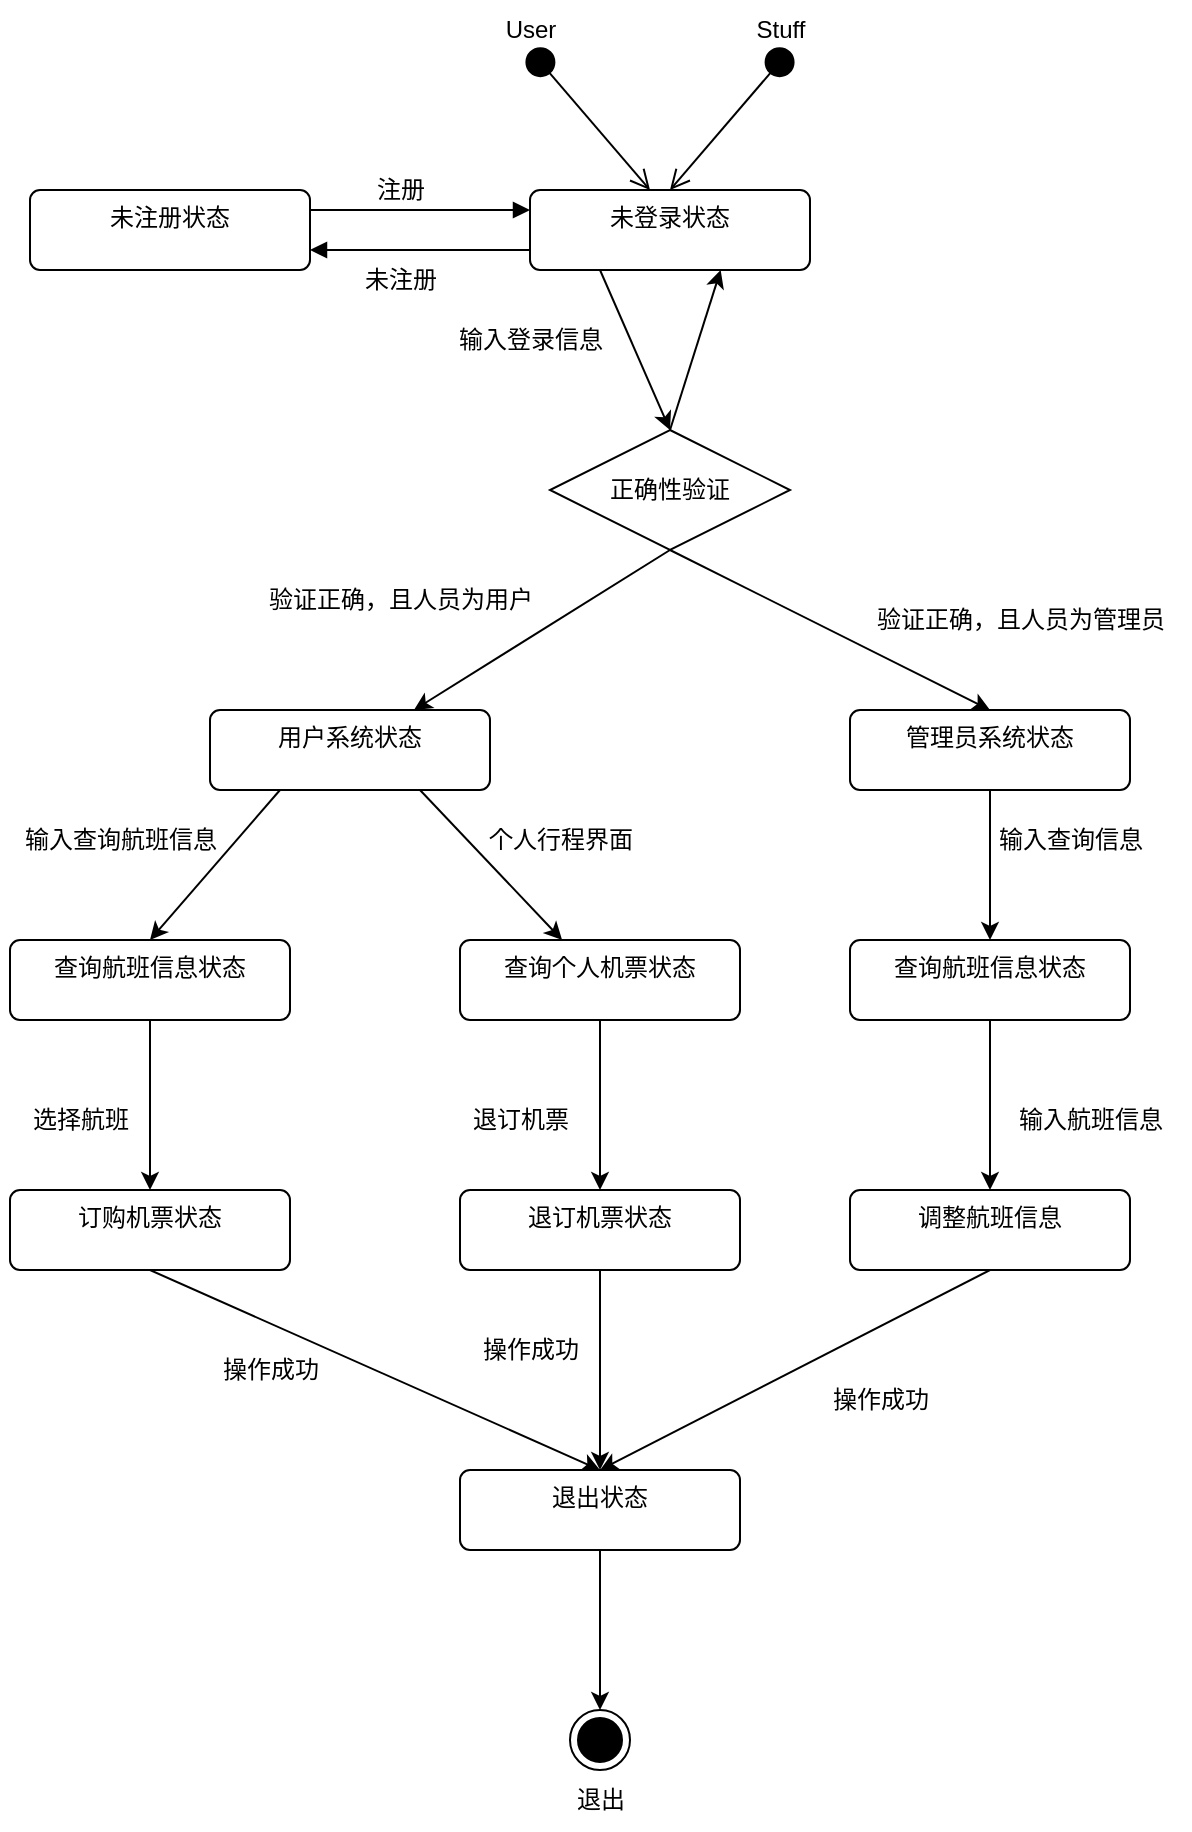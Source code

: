 <mxfile version="21.1.5" type="github">
  <diagram name="第 1 页" id="gJXmnN4PrAyiqisqLosY">
    <mxGraphModel dx="1349" dy="490" grid="1" gridSize="10" guides="1" tooltips="1" connect="1" arrows="1" fold="1" page="1" pageScale="1" pageWidth="827" pageHeight="1169" math="0" shadow="0">
      <root>
        <mxCell id="0" />
        <mxCell id="1" parent="0" />
        <mxCell id="FRTKLZHzqNecdL0BgL0A-1" value="" style="html=1;verticalAlign=bottom;startArrow=circle;startFill=1;endArrow=open;startSize=6;endSize=8;elbow=vertical;rounded=0;" edge="1" parent="1">
          <mxGeometry width="80" relative="1" as="geometry">
            <mxPoint x="130" y="100" as="sourcePoint" />
            <mxPoint x="190" y="170" as="targetPoint" />
          </mxGeometry>
        </mxCell>
        <mxCell id="FRTKLZHzqNecdL0BgL0A-3" value="User" style="text;html=1;align=center;verticalAlign=middle;resizable=0;points=[];autosize=1;strokeColor=none;fillColor=none;" vertex="1" parent="1">
          <mxGeometry x="105" y="75" width="50" height="30" as="geometry" />
        </mxCell>
        <mxCell id="FRTKLZHzqNecdL0BgL0A-4" value="" style="html=1;verticalAlign=bottom;startArrow=circle;startFill=1;endArrow=open;startSize=6;endSize=8;elbow=vertical;rounded=0;" edge="1" parent="1">
          <mxGeometry width="80" relative="1" as="geometry">
            <mxPoint x="260" y="100" as="sourcePoint" />
            <mxPoint x="200" y="170" as="targetPoint" />
          </mxGeometry>
        </mxCell>
        <mxCell id="FRTKLZHzqNecdL0BgL0A-5" value="Stuff&lt;br&gt;" style="text;html=1;align=center;verticalAlign=middle;resizable=0;points=[];autosize=1;strokeColor=none;fillColor=none;" vertex="1" parent="1">
          <mxGeometry x="230" y="75" width="50" height="30" as="geometry" />
        </mxCell>
        <mxCell id="FRTKLZHzqNecdL0BgL0A-15" style="rounded=0;orthogonalLoop=1;jettySize=auto;html=1;exitX=0.25;exitY=1;exitDx=0;exitDy=0;entryX=0.5;entryY=0;entryDx=0;entryDy=0;" edge="1" parent="1" source="FRTKLZHzqNecdL0BgL0A-6" target="FRTKLZHzqNecdL0BgL0A-14">
          <mxGeometry relative="1" as="geometry" />
        </mxCell>
        <mxCell id="FRTKLZHzqNecdL0BgL0A-6" value="未登录状态" style="html=1;align=center;verticalAlign=top;rounded=1;absoluteArcSize=1;arcSize=10;dashed=0;whiteSpace=wrap;" vertex="1" parent="1">
          <mxGeometry x="130" y="170" width="140" height="40" as="geometry" />
        </mxCell>
        <mxCell id="FRTKLZHzqNecdL0BgL0A-7" value="未注册状态" style="html=1;align=center;verticalAlign=top;rounded=1;absoluteArcSize=1;arcSize=10;dashed=0;whiteSpace=wrap;" vertex="1" parent="1">
          <mxGeometry x="-120" y="170" width="140" height="40" as="geometry" />
        </mxCell>
        <mxCell id="FRTKLZHzqNecdL0BgL0A-8" value="" style="html=1;verticalAlign=bottom;labelBackgroundColor=none;endArrow=block;endFill=1;rounded=0;entryX=0;entryY=0.25;entryDx=0;entryDy=0;" edge="1" parent="1" target="FRTKLZHzqNecdL0BgL0A-6">
          <mxGeometry width="160" relative="1" as="geometry">
            <mxPoint x="20" y="180" as="sourcePoint" />
            <mxPoint x="180" y="180" as="targetPoint" />
          </mxGeometry>
        </mxCell>
        <mxCell id="FRTKLZHzqNecdL0BgL0A-9" value="" style="html=1;verticalAlign=bottom;labelBackgroundColor=none;endArrow=block;endFill=1;rounded=0;entryX=1;entryY=0.75;entryDx=0;entryDy=0;exitX=0;exitY=0.75;exitDx=0;exitDy=0;" edge="1" parent="1" source="FRTKLZHzqNecdL0BgL0A-6" target="FRTKLZHzqNecdL0BgL0A-7">
          <mxGeometry width="160" relative="1" as="geometry">
            <mxPoint x="140" y="220" as="sourcePoint" />
            <mxPoint x="300" y="220" as="targetPoint" />
          </mxGeometry>
        </mxCell>
        <mxCell id="FRTKLZHzqNecdL0BgL0A-10" value="注册" style="text;html=1;align=center;verticalAlign=middle;resizable=0;points=[];autosize=1;strokeColor=none;fillColor=none;" vertex="1" parent="1">
          <mxGeometry x="40" y="155" width="50" height="30" as="geometry" />
        </mxCell>
        <mxCell id="FRTKLZHzqNecdL0BgL0A-11" value="未注册" style="text;html=1;align=center;verticalAlign=middle;resizable=0;points=[];autosize=1;strokeColor=none;fillColor=none;" vertex="1" parent="1">
          <mxGeometry x="35" y="200" width="60" height="30" as="geometry" />
        </mxCell>
        <mxCell id="FRTKLZHzqNecdL0BgL0A-16" style="rounded=0;orthogonalLoop=1;jettySize=auto;html=1;exitX=0.5;exitY=0;exitDx=0;exitDy=0;entryX=0.681;entryY=1;entryDx=0;entryDy=0;entryPerimeter=0;" edge="1" parent="1" source="FRTKLZHzqNecdL0BgL0A-14" target="FRTKLZHzqNecdL0BgL0A-6">
          <mxGeometry relative="1" as="geometry" />
        </mxCell>
        <mxCell id="FRTKLZHzqNecdL0BgL0A-19" style="rounded=0;orthogonalLoop=1;jettySize=auto;html=1;exitX=0.5;exitY=1;exitDx=0;exitDy=0;entryX=0.5;entryY=0;entryDx=0;entryDy=0;" edge="1" parent="1" source="FRTKLZHzqNecdL0BgL0A-14" target="FRTKLZHzqNecdL0BgL0A-18">
          <mxGeometry relative="1" as="geometry" />
        </mxCell>
        <mxCell id="FRTKLZHzqNecdL0BgL0A-21" style="rounded=0;orthogonalLoop=1;jettySize=auto;html=1;exitX=0.5;exitY=1;exitDx=0;exitDy=0;" edge="1" parent="1" source="FRTKLZHzqNecdL0BgL0A-14" target="FRTKLZHzqNecdL0BgL0A-20">
          <mxGeometry relative="1" as="geometry" />
        </mxCell>
        <mxCell id="FRTKLZHzqNecdL0BgL0A-14" value="正确性验证" style="shape=rhombus;perimeter=rhombusPerimeter;whiteSpace=wrap;html=1;align=center;" vertex="1" parent="1">
          <mxGeometry x="140" y="290" width="120" height="60" as="geometry" />
        </mxCell>
        <mxCell id="FRTKLZHzqNecdL0BgL0A-17" value="输入登录信息" style="text;html=1;align=center;verticalAlign=middle;resizable=0;points=[];autosize=1;strokeColor=none;fillColor=none;" vertex="1" parent="1">
          <mxGeometry x="80" y="230" width="100" height="30" as="geometry" />
        </mxCell>
        <mxCell id="FRTKLZHzqNecdL0BgL0A-42" style="edgeStyle=orthogonalEdgeStyle;rounded=0;orthogonalLoop=1;jettySize=auto;html=1;exitX=0.5;exitY=1;exitDx=0;exitDy=0;" edge="1" parent="1" source="FRTKLZHzqNecdL0BgL0A-18" target="FRTKLZHzqNecdL0BgL0A-41">
          <mxGeometry relative="1" as="geometry" />
        </mxCell>
        <mxCell id="FRTKLZHzqNecdL0BgL0A-18" value="管理员系统状态" style="html=1;align=center;verticalAlign=top;rounded=1;absoluteArcSize=1;arcSize=10;dashed=0;whiteSpace=wrap;" vertex="1" parent="1">
          <mxGeometry x="290" y="430" width="140" height="40" as="geometry" />
        </mxCell>
        <mxCell id="FRTKLZHzqNecdL0BgL0A-26" style="rounded=0;orthogonalLoop=1;jettySize=auto;html=1;exitX=0.25;exitY=1;exitDx=0;exitDy=0;entryX=0.5;entryY=0;entryDx=0;entryDy=0;" edge="1" parent="1" source="FRTKLZHzqNecdL0BgL0A-20" target="FRTKLZHzqNecdL0BgL0A-25">
          <mxGeometry relative="1" as="geometry" />
        </mxCell>
        <mxCell id="FRTKLZHzqNecdL0BgL0A-28" style="rounded=0;orthogonalLoop=1;jettySize=auto;html=1;exitX=0.75;exitY=1;exitDx=0;exitDy=0;" edge="1" parent="1" source="FRTKLZHzqNecdL0BgL0A-20" target="FRTKLZHzqNecdL0BgL0A-27">
          <mxGeometry relative="1" as="geometry" />
        </mxCell>
        <mxCell id="FRTKLZHzqNecdL0BgL0A-20" value="用户系统状态" style="html=1;align=center;verticalAlign=top;rounded=1;absoluteArcSize=1;arcSize=10;dashed=0;whiteSpace=wrap;" vertex="1" parent="1">
          <mxGeometry x="-30" y="430" width="140" height="40" as="geometry" />
        </mxCell>
        <mxCell id="FRTKLZHzqNecdL0BgL0A-22" value="验证正确，且人员为管理员" style="text;html=1;align=center;verticalAlign=middle;resizable=0;points=[];autosize=1;strokeColor=none;fillColor=none;" vertex="1" parent="1">
          <mxGeometry x="290" y="370" width="170" height="30" as="geometry" />
        </mxCell>
        <mxCell id="FRTKLZHzqNecdL0BgL0A-24" value="验证正确，且人员为用户" style="text;html=1;align=center;verticalAlign=middle;resizable=0;points=[];autosize=1;strokeColor=none;fillColor=none;" vertex="1" parent="1">
          <mxGeometry x="-15" y="360" width="160" height="30" as="geometry" />
        </mxCell>
        <mxCell id="FRTKLZHzqNecdL0BgL0A-33" style="rounded=0;orthogonalLoop=1;jettySize=auto;html=1;exitX=0.5;exitY=1;exitDx=0;exitDy=0;" edge="1" parent="1" source="FRTKLZHzqNecdL0BgL0A-25" target="FRTKLZHzqNecdL0BgL0A-32">
          <mxGeometry relative="1" as="geometry" />
        </mxCell>
        <mxCell id="FRTKLZHzqNecdL0BgL0A-25" value="查询航班信息状态" style="html=1;align=center;verticalAlign=top;rounded=1;absoluteArcSize=1;arcSize=10;dashed=0;whiteSpace=wrap;" vertex="1" parent="1">
          <mxGeometry x="-130" y="545" width="140" height="40" as="geometry" />
        </mxCell>
        <mxCell id="FRTKLZHzqNecdL0BgL0A-37" style="rounded=0;orthogonalLoop=1;jettySize=auto;html=1;exitX=0.5;exitY=1;exitDx=0;exitDy=0;" edge="1" parent="1" source="FRTKLZHzqNecdL0BgL0A-27" target="FRTKLZHzqNecdL0BgL0A-35">
          <mxGeometry relative="1" as="geometry" />
        </mxCell>
        <mxCell id="FRTKLZHzqNecdL0BgL0A-27" value="查询个人机票状态" style="html=1;align=center;verticalAlign=top;rounded=1;absoluteArcSize=1;arcSize=10;dashed=0;whiteSpace=wrap;" vertex="1" parent="1">
          <mxGeometry x="95" y="545" width="140" height="40" as="geometry" />
        </mxCell>
        <mxCell id="FRTKLZHzqNecdL0BgL0A-29" value="输入查询航班信息" style="text;html=1;align=center;verticalAlign=middle;resizable=0;points=[];autosize=1;strokeColor=none;fillColor=none;" vertex="1" parent="1">
          <mxGeometry x="-135" y="480" width="120" height="30" as="geometry" />
        </mxCell>
        <mxCell id="FRTKLZHzqNecdL0BgL0A-31" value="个人行程界面" style="text;html=1;align=center;verticalAlign=middle;resizable=0;points=[];autosize=1;strokeColor=none;fillColor=none;" vertex="1" parent="1">
          <mxGeometry x="95" y="480" width="100" height="30" as="geometry" />
        </mxCell>
        <mxCell id="FRTKLZHzqNecdL0BgL0A-49" style="rounded=0;orthogonalLoop=1;jettySize=auto;html=1;exitX=0.5;exitY=1;exitDx=0;exitDy=0;entryX=0.5;entryY=0;entryDx=0;entryDy=0;" edge="1" parent="1" source="FRTKLZHzqNecdL0BgL0A-32" target="FRTKLZHzqNecdL0BgL0A-47">
          <mxGeometry relative="1" as="geometry" />
        </mxCell>
        <mxCell id="FRTKLZHzqNecdL0BgL0A-32" value="订购机票状态" style="html=1;align=center;verticalAlign=top;rounded=1;absoluteArcSize=1;arcSize=10;dashed=0;whiteSpace=wrap;" vertex="1" parent="1">
          <mxGeometry x="-130" y="670" width="140" height="40" as="geometry" />
        </mxCell>
        <mxCell id="FRTKLZHzqNecdL0BgL0A-48" style="edgeStyle=orthogonalEdgeStyle;rounded=0;orthogonalLoop=1;jettySize=auto;html=1;exitX=0.5;exitY=1;exitDx=0;exitDy=0;entryX=0.5;entryY=0;entryDx=0;entryDy=0;" edge="1" parent="1" source="FRTKLZHzqNecdL0BgL0A-35" target="FRTKLZHzqNecdL0BgL0A-47">
          <mxGeometry relative="1" as="geometry" />
        </mxCell>
        <mxCell id="FRTKLZHzqNecdL0BgL0A-35" value="退订机票状态" style="html=1;align=center;verticalAlign=top;rounded=1;absoluteArcSize=1;arcSize=10;dashed=0;whiteSpace=wrap;" vertex="1" parent="1">
          <mxGeometry x="95" y="670" width="140" height="40" as="geometry" />
        </mxCell>
        <mxCell id="FRTKLZHzqNecdL0BgL0A-38" value="选择航班" style="text;html=1;align=center;verticalAlign=middle;resizable=0;points=[];autosize=1;strokeColor=none;fillColor=none;" vertex="1" parent="1">
          <mxGeometry x="-130" y="620" width="70" height="30" as="geometry" />
        </mxCell>
        <mxCell id="FRTKLZHzqNecdL0BgL0A-40" value="退订机票" style="text;html=1;align=center;verticalAlign=middle;resizable=0;points=[];autosize=1;strokeColor=none;fillColor=none;" vertex="1" parent="1">
          <mxGeometry x="90" y="620" width="70" height="30" as="geometry" />
        </mxCell>
        <mxCell id="FRTKLZHzqNecdL0BgL0A-45" style="edgeStyle=orthogonalEdgeStyle;rounded=0;orthogonalLoop=1;jettySize=auto;html=1;exitX=0.5;exitY=1;exitDx=0;exitDy=0;entryX=0.5;entryY=0;entryDx=0;entryDy=0;" edge="1" parent="1" source="FRTKLZHzqNecdL0BgL0A-41" target="FRTKLZHzqNecdL0BgL0A-44">
          <mxGeometry relative="1" as="geometry" />
        </mxCell>
        <mxCell id="FRTKLZHzqNecdL0BgL0A-41" value="查询航班信息状态" style="html=1;align=center;verticalAlign=top;rounded=1;absoluteArcSize=1;arcSize=10;dashed=0;whiteSpace=wrap;" vertex="1" parent="1">
          <mxGeometry x="290" y="545" width="140" height="40" as="geometry" />
        </mxCell>
        <mxCell id="FRTKLZHzqNecdL0BgL0A-43" value="输入查询信息" style="text;html=1;align=center;verticalAlign=middle;resizable=0;points=[];autosize=1;strokeColor=none;fillColor=none;" vertex="1" parent="1">
          <mxGeometry x="350" y="480" width="100" height="30" as="geometry" />
        </mxCell>
        <mxCell id="FRTKLZHzqNecdL0BgL0A-50" style="rounded=0;orthogonalLoop=1;jettySize=auto;html=1;exitX=0.5;exitY=1;exitDx=0;exitDy=0;entryX=0.5;entryY=0;entryDx=0;entryDy=0;" edge="1" parent="1" source="FRTKLZHzqNecdL0BgL0A-44" target="FRTKLZHzqNecdL0BgL0A-47">
          <mxGeometry relative="1" as="geometry" />
        </mxCell>
        <mxCell id="FRTKLZHzqNecdL0BgL0A-44" value="调整航班信息" style="html=1;align=center;verticalAlign=top;rounded=1;absoluteArcSize=1;arcSize=10;dashed=0;whiteSpace=wrap;" vertex="1" parent="1">
          <mxGeometry x="290" y="670" width="140" height="40" as="geometry" />
        </mxCell>
        <mxCell id="FRTKLZHzqNecdL0BgL0A-46" value="输入航班信息" style="text;html=1;align=center;verticalAlign=middle;resizable=0;points=[];autosize=1;strokeColor=none;fillColor=none;" vertex="1" parent="1">
          <mxGeometry x="360" y="620" width="100" height="30" as="geometry" />
        </mxCell>
        <mxCell id="FRTKLZHzqNecdL0BgL0A-54" style="edgeStyle=orthogonalEdgeStyle;rounded=0;orthogonalLoop=1;jettySize=auto;html=1;exitX=0.5;exitY=1;exitDx=0;exitDy=0;" edge="1" parent="1" source="FRTKLZHzqNecdL0BgL0A-47">
          <mxGeometry relative="1" as="geometry">
            <mxPoint x="165" y="930" as="targetPoint" />
          </mxGeometry>
        </mxCell>
        <mxCell id="FRTKLZHzqNecdL0BgL0A-47" value="退出状态" style="html=1;align=center;verticalAlign=top;rounded=1;absoluteArcSize=1;arcSize=10;dashed=0;whiteSpace=wrap;" vertex="1" parent="1">
          <mxGeometry x="95" y="810" width="140" height="40" as="geometry" />
        </mxCell>
        <mxCell id="FRTKLZHzqNecdL0BgL0A-51" value="操作成功" style="text;html=1;align=center;verticalAlign=middle;resizable=0;points=[];autosize=1;strokeColor=none;fillColor=none;" vertex="1" parent="1">
          <mxGeometry x="-35" y="745" width="70" height="30" as="geometry" />
        </mxCell>
        <mxCell id="FRTKLZHzqNecdL0BgL0A-52" value="操作成功" style="text;html=1;align=center;verticalAlign=middle;resizable=0;points=[];autosize=1;strokeColor=none;fillColor=none;" vertex="1" parent="1">
          <mxGeometry x="95" y="735" width="70" height="30" as="geometry" />
        </mxCell>
        <mxCell id="FRTKLZHzqNecdL0BgL0A-53" value="操作成功" style="text;html=1;align=center;verticalAlign=middle;resizable=0;points=[];autosize=1;strokeColor=none;fillColor=none;" vertex="1" parent="1">
          <mxGeometry x="270" y="760" width="70" height="30" as="geometry" />
        </mxCell>
        <mxCell id="FRTKLZHzqNecdL0BgL0A-55" value="" style="ellipse;html=1;shape=endState;fillColor=strokeColor;" vertex="1" parent="1">
          <mxGeometry x="150" y="930" width="30" height="30" as="geometry" />
        </mxCell>
        <mxCell id="FRTKLZHzqNecdL0BgL0A-56" value="退出" style="text;html=1;align=center;verticalAlign=middle;resizable=0;points=[];autosize=1;strokeColor=none;fillColor=none;" vertex="1" parent="1">
          <mxGeometry x="140" y="960" width="50" height="30" as="geometry" />
        </mxCell>
      </root>
    </mxGraphModel>
  </diagram>
</mxfile>
